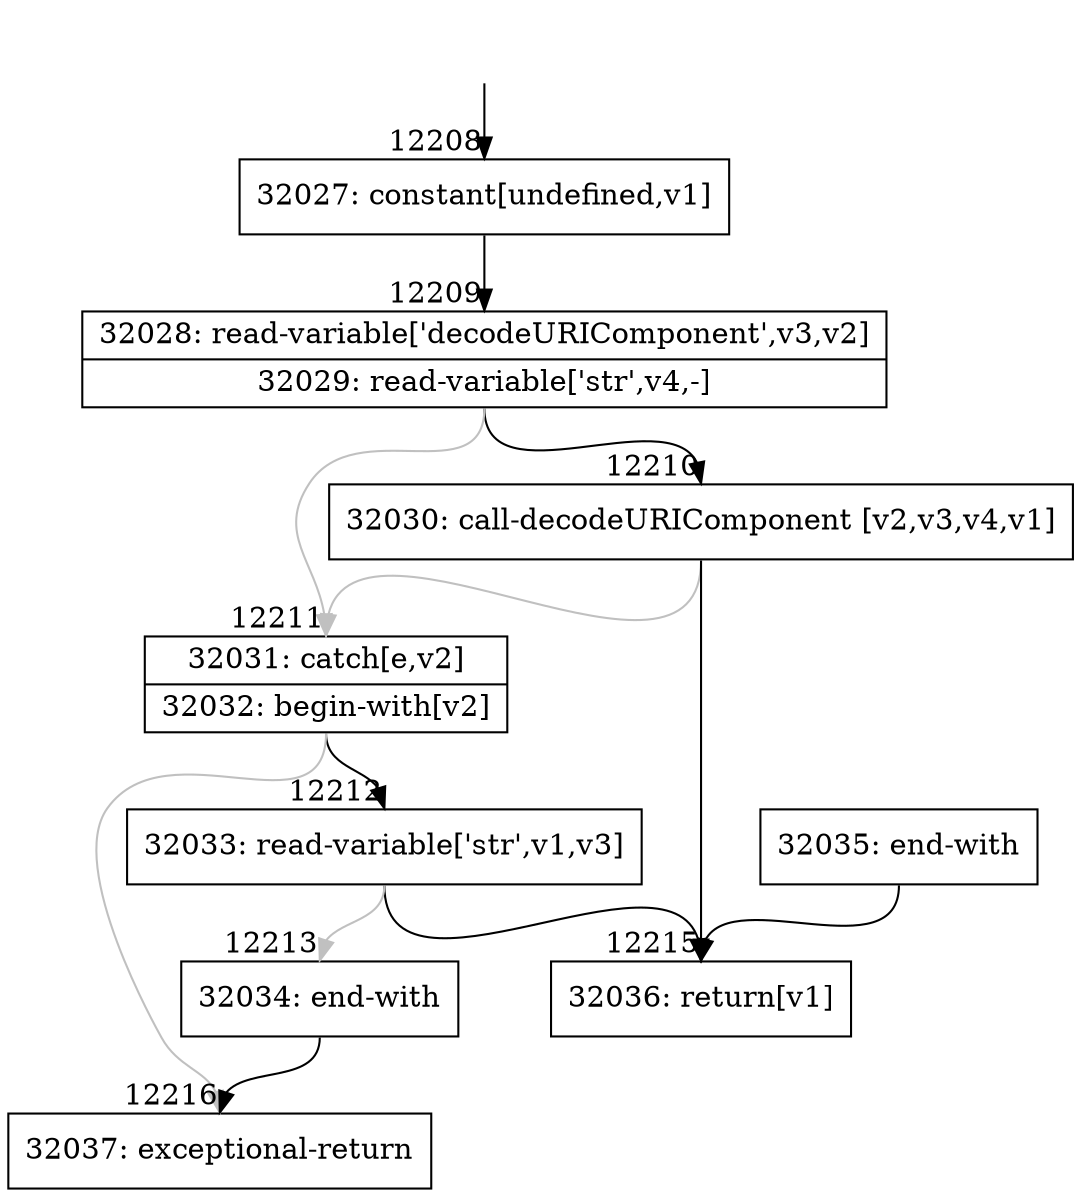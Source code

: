 digraph {
rankdir="TD"
BB_entry950[shape=none,label=""];
BB_entry950 -> BB12208 [tailport=s, headport=n, headlabel="    12208"]
BB12208 [shape=record label="{32027: constant[undefined,v1]}" ] 
BB12208 -> BB12209 [tailport=s, headport=n, headlabel="      12209"]
BB12209 [shape=record label="{32028: read-variable['decodeURIComponent',v3,v2]|32029: read-variable['str',v4,-]}" ] 
BB12209 -> BB12210 [tailport=s, headport=n, headlabel="      12210"]
BB12209 -> BB12211 [tailport=s, headport=n, color=gray, headlabel="      12211"]
BB12210 [shape=record label="{32030: call-decodeURIComponent [v2,v3,v4,v1]}" ] 
BB12210 -> BB12215 [tailport=s, headport=n, headlabel="      12215"]
BB12210 -> BB12211 [tailport=s, headport=n, color=gray]
BB12211 [shape=record label="{32031: catch[e,v2]|32032: begin-with[v2]}" ] 
BB12211 -> BB12212 [tailport=s, headport=n, headlabel="      12212"]
BB12211 -> BB12216 [tailport=s, headport=n, color=gray, headlabel="      12216"]
BB12212 [shape=record label="{32033: read-variable['str',v1,v3]}" ] 
BB12212 -> BB12215 [tailport=s, headport=n]
BB12212 -> BB12213 [tailport=s, headport=n, color=gray, headlabel="      12213"]
BB12213 [shape=record label="{32034: end-with}" ] 
BB12213 -> BB12216 [tailport=s, headport=n]
BB12214 [shape=record label="{32035: end-with}" ] 
BB12214 -> BB12215 [tailport=s, headport=n]
BB12215 [shape=record label="{32036: return[v1]}" ] 
BB12216 [shape=record label="{32037: exceptional-return}" ] 
//#$~ 17921
}
